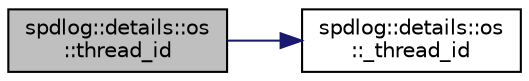 digraph "spdlog::details::os::thread_id"
{
  edge [fontname="Helvetica",fontsize="10",labelfontname="Helvetica",labelfontsize="10"];
  node [fontname="Helvetica",fontsize="10",shape=record];
  rankdir="LR";
  Node1 [label="spdlog::details::os\l::thread_id",height=0.2,width=0.4,color="black", fillcolor="grey75", style="filled" fontcolor="black"];
  Node1 -> Node2 [color="midnightblue",fontsize="10",style="solid",fontname="Helvetica"];
  Node2 [label="spdlog::details::os\l::_thread_id",height=0.2,width=0.4,color="black", fillcolor="white", style="filled",URL="$namespacespdlog_1_1details_1_1os.html#a4cb88fcf54ef3878c1ff660456e9819c"];
}
